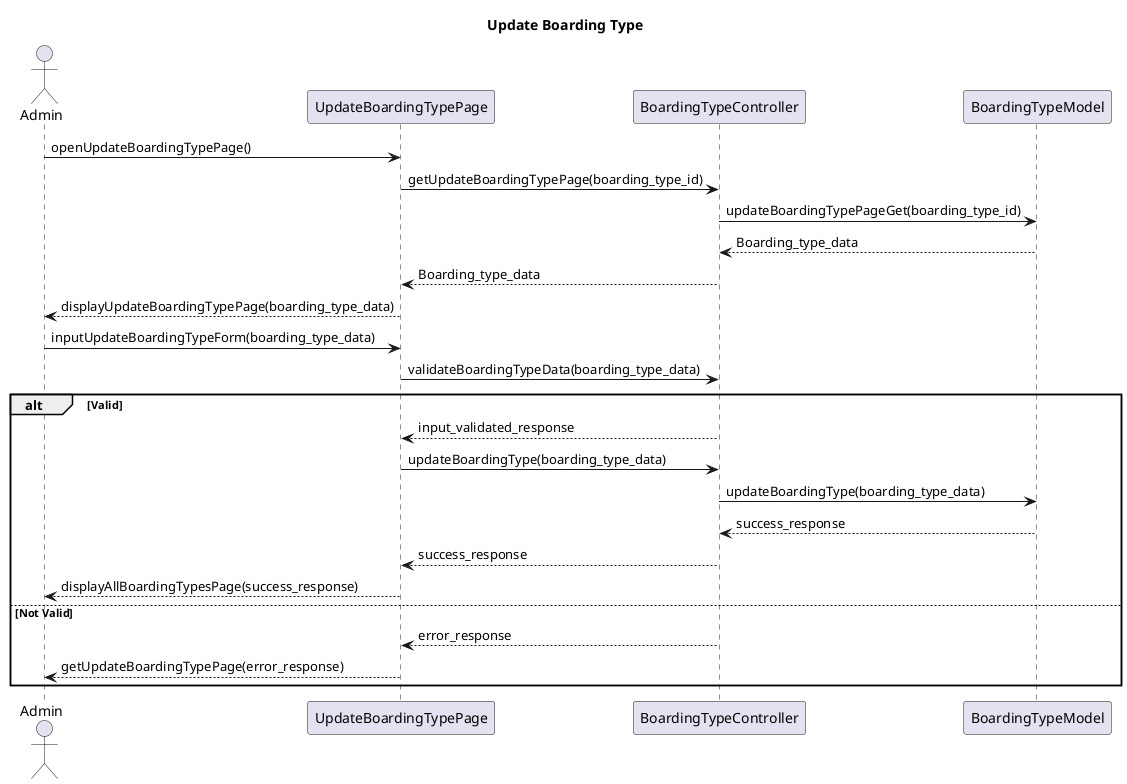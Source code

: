 @startuml
title Update Boarding Type
actor Admin as act
participant UpdateBoardingTypePage as view
participant BoardingTypeController as ctrl
participant BoardingTypeModel as model

act -> view : openUpdateBoardingTypePage()
view -> ctrl : getUpdateBoardingTypePage(boarding_type_id)
ctrl -> model : updateBoardingTypePageGet(boarding_type_id)
model --> ctrl : Boarding_type_data
ctrl --> view : Boarding_type_data
view --> act : displayUpdateBoardingTypePage(boarding_type_data)

    act->view : inputUpdateBoardingTypeForm(boarding_type_data)
    view->ctrl : validateBoardingTypeData(boarding_type_data)
        alt Valid
        ctrl-->view:input_validated_response
        view->ctrl: updateBoardingType(boarding_type_data)
        ctrl->model: updateBoardingType(boarding_type_data)
        model --> ctrl: success_response
        ctrl --> view: success_response
        view-->act: displayAllBoardingTypesPage(success_response)
        else Not Valid
        ctrl --> view: error_response
        view-->act: getUpdateBoardingTypePage(error_response)
        end


@enduml
